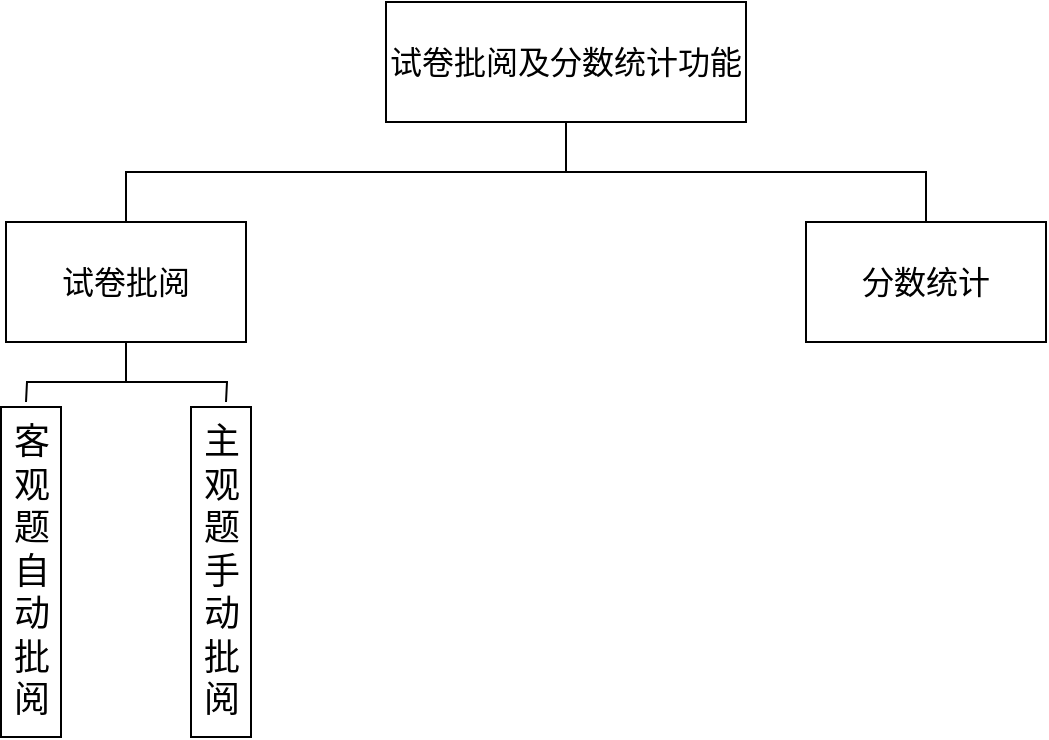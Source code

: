 <mxfile version="18.0.7" type="device"><diagram id="Ukh27F1HChfET3ZSl_ML" name="Page-1"><mxGraphModel dx="1038" dy="571" grid="1" gridSize="10" guides="1" tooltips="1" connect="1" arrows="1" fold="1" page="1" pageScale="1" pageWidth="827" pageHeight="1169" math="0" shadow="0"><root><mxCell id="0"/><mxCell id="1" parent="0"/><mxCell id="ih3Cq0bRT2-XT2YIgc-n-6" style="edgeStyle=orthogonalEdgeStyle;rounded=0;orthogonalLoop=1;jettySize=auto;html=1;exitX=0.5;exitY=1;exitDx=0;exitDy=0;entryX=0.5;entryY=0;entryDx=0;entryDy=0;fontSize=18;endArrow=none;endFill=0;" edge="1" parent="1" source="ih3Cq0bRT2-XT2YIgc-n-1" target="ih3Cq0bRT2-XT2YIgc-n-2"><mxGeometry relative="1" as="geometry"/></mxCell><mxCell id="ih3Cq0bRT2-XT2YIgc-n-9" style="edgeStyle=orthogonalEdgeStyle;rounded=0;orthogonalLoop=1;jettySize=auto;html=1;exitX=0.5;exitY=1;exitDx=0;exitDy=0;entryX=0.5;entryY=0;entryDx=0;entryDy=0;fontSize=18;endArrow=none;endFill=0;" edge="1" parent="1" source="ih3Cq0bRT2-XT2YIgc-n-1" target="ih3Cq0bRT2-XT2YIgc-n-8"><mxGeometry relative="1" as="geometry"/></mxCell><mxCell id="ih3Cq0bRT2-XT2YIgc-n-1" value="试卷批阅及分数统计功能" style="rounded=0;whiteSpace=wrap;html=1;fontSize=16;" vertex="1" parent="1"><mxGeometry x="300" y="20" width="180" height="60" as="geometry"/></mxCell><mxCell id="ih3Cq0bRT2-XT2YIgc-n-12" style="edgeStyle=orthogonalEdgeStyle;rounded=0;orthogonalLoop=1;jettySize=auto;html=1;exitX=0.5;exitY=1;exitDx=0;exitDy=0;fontSize=18;endArrow=none;endFill=0;" edge="1" parent="1" source="ih3Cq0bRT2-XT2YIgc-n-2"><mxGeometry relative="1" as="geometry"><mxPoint x="120" y="220" as="targetPoint"/></mxGeometry></mxCell><mxCell id="ih3Cq0bRT2-XT2YIgc-n-13" style="edgeStyle=orthogonalEdgeStyle;rounded=0;orthogonalLoop=1;jettySize=auto;html=1;exitX=0.5;exitY=1;exitDx=0;exitDy=0;fontSize=18;endArrow=none;endFill=0;" edge="1" parent="1" source="ih3Cq0bRT2-XT2YIgc-n-2"><mxGeometry relative="1" as="geometry"><mxPoint x="220" y="220" as="targetPoint"/></mxGeometry></mxCell><mxCell id="ih3Cq0bRT2-XT2YIgc-n-2" value="试卷批阅" style="rounded=0;whiteSpace=wrap;html=1;fontSize=16;" vertex="1" parent="1"><mxGeometry x="110" y="130" width="120" height="60" as="geometry"/></mxCell><mxCell id="ih3Cq0bRT2-XT2YIgc-n-3" value="客观题自动批阅" style="rounded=0;whiteSpace=wrap;html=1;fontSize=18;rotation=90;horizontal=0;" vertex="1" parent="1"><mxGeometry x="40" y="290" width="165" height="30" as="geometry"/></mxCell><mxCell id="ih3Cq0bRT2-XT2YIgc-n-5" value="主观题手动批阅" style="rounded=0;whiteSpace=wrap;html=1;fontSize=18;rotation=90;horizontal=0;" vertex="1" parent="1"><mxGeometry x="135" y="290" width="165" height="30" as="geometry"/></mxCell><mxCell id="ih3Cq0bRT2-XT2YIgc-n-8" value="分数统计" style="rounded=0;whiteSpace=wrap;html=1;fontSize=16;" vertex="1" parent="1"><mxGeometry x="510" y="130" width="120" height="60" as="geometry"/></mxCell></root></mxGraphModel></diagram></mxfile>
